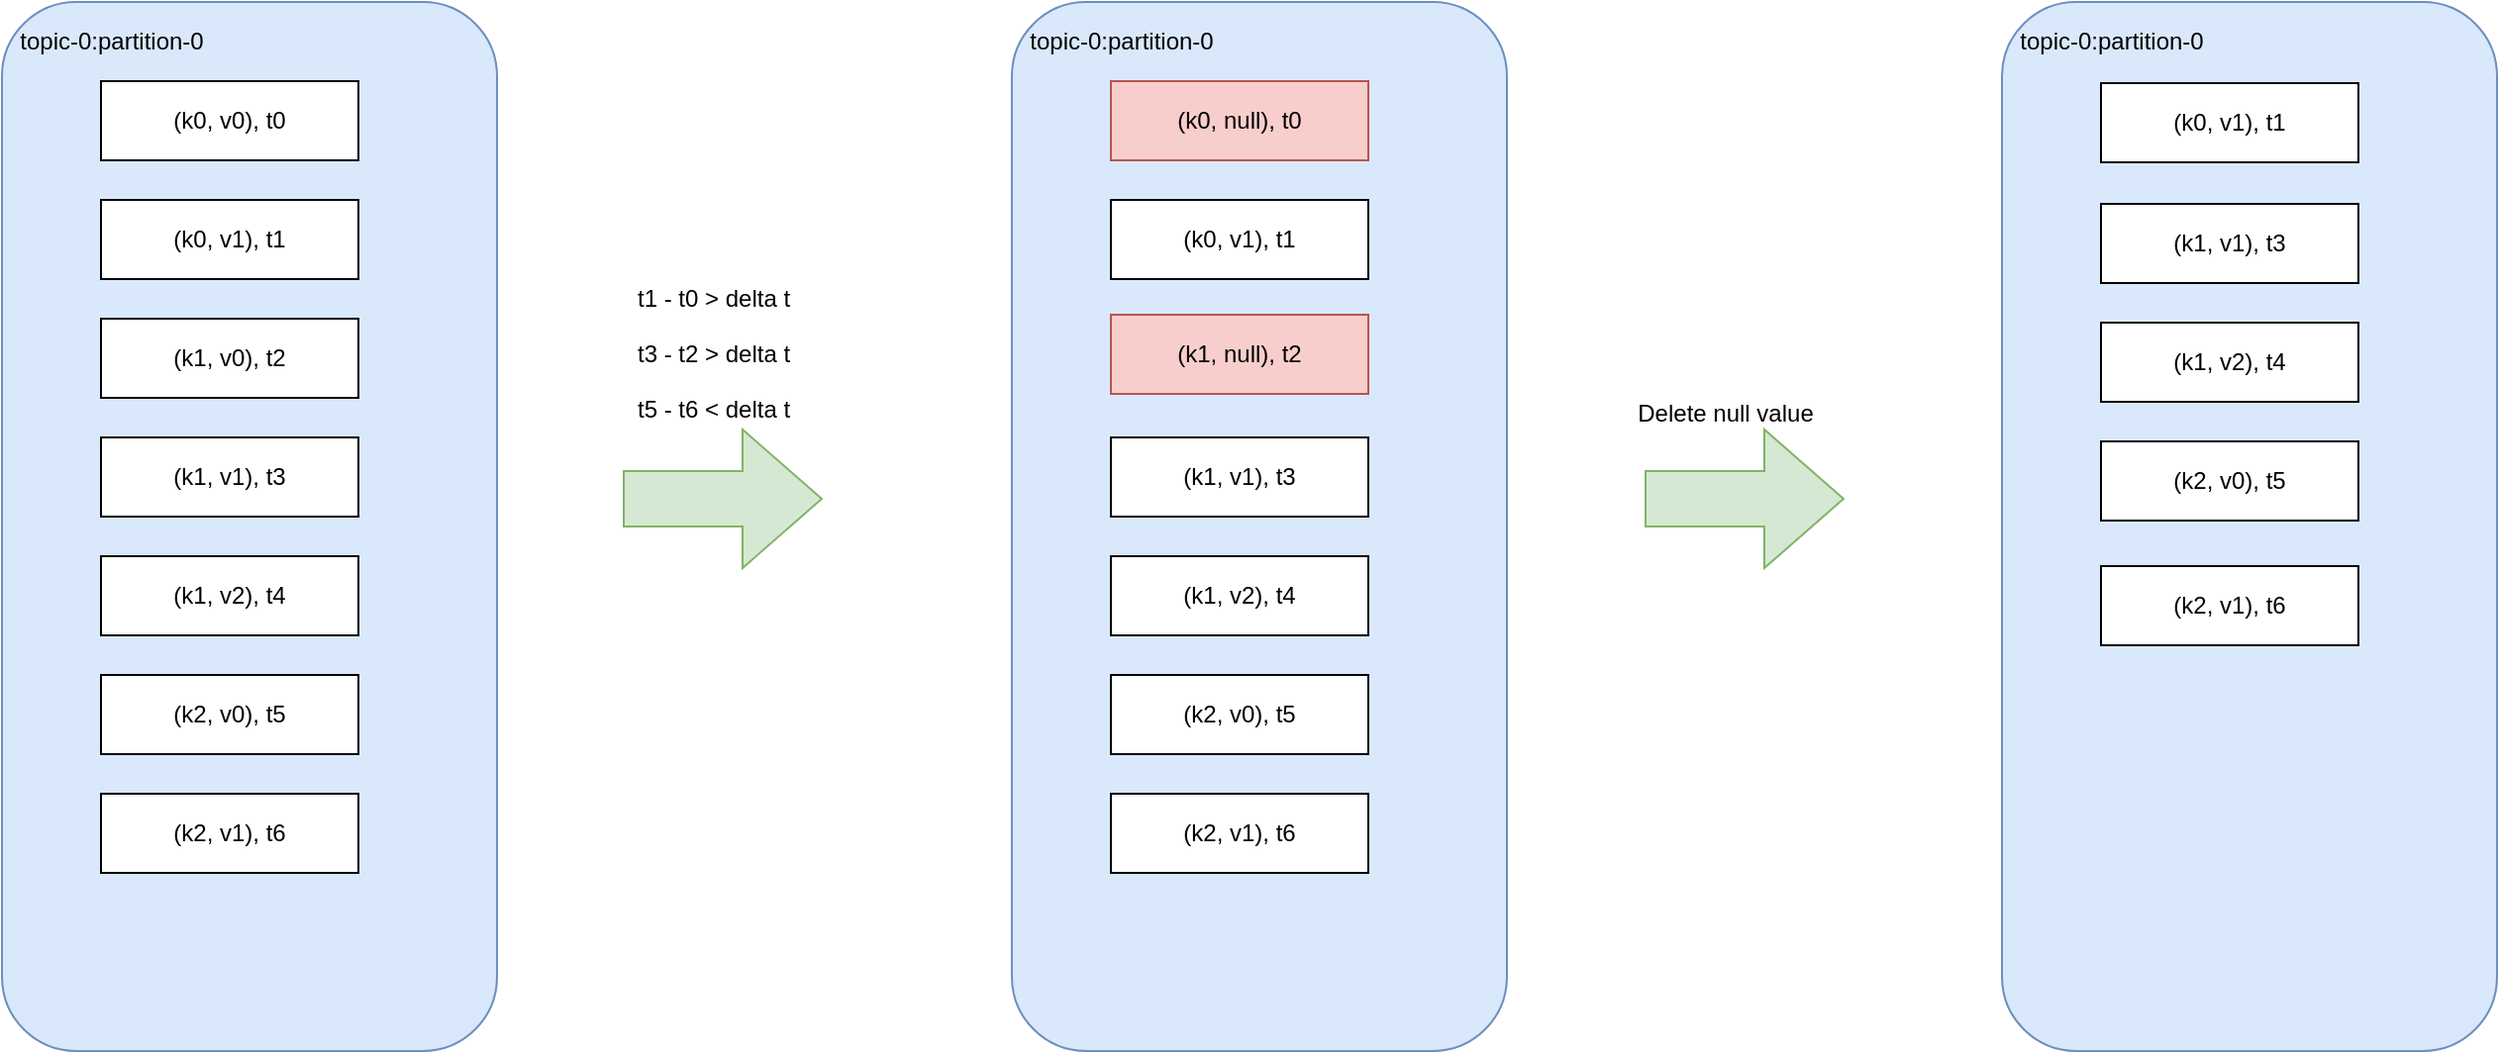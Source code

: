 <mxfile version="16.0.2" type="device"><diagram id="gBySeWboOO-7xeEaieq-" name="第 1 页"><mxGraphModel dx="1634" dy="912" grid="1" gridSize="10" guides="1" tooltips="1" connect="1" arrows="1" fold="1" page="1" pageScale="1" pageWidth="827" pageHeight="1169" math="0" shadow="0"><root><mxCell id="0"/><mxCell id="1" parent="0"/><mxCell id="xdpQnYtaY2TXMwqvu4ap-1" value="" style="rounded=1;whiteSpace=wrap;html=1;fillColor=#dae8fc;strokeColor=#6c8ebf;" parent="1" vertex="1"><mxGeometry x="50" y="60" width="250" height="530" as="geometry"/></mxCell><mxCell id="xdpQnYtaY2TXMwqvu4ap-2" value="(k0, v0), t0" style="rounded=0;whiteSpace=wrap;html=1;" parent="1" vertex="1"><mxGeometry x="100" y="100" width="130" height="40" as="geometry"/></mxCell><mxCell id="xdpQnYtaY2TXMwqvu4ap-3" value="topic-0:partition-0" style="text;html=1;align=center;verticalAlign=middle;resizable=0;points=[];autosize=1;strokeColor=none;fillColor=none;" parent="1" vertex="1"><mxGeometry x="50" y="70" width="110" height="20" as="geometry"/></mxCell><mxCell id="xdpQnYtaY2TXMwqvu4ap-10" value="(k0, v1), t1" style="rounded=0;whiteSpace=wrap;html=1;" parent="1" vertex="1"><mxGeometry x="100" y="160" width="130" height="40" as="geometry"/></mxCell><mxCell id="xdpQnYtaY2TXMwqvu4ap-11" value="(k1, v0), t2" style="rounded=0;whiteSpace=wrap;html=1;" parent="1" vertex="1"><mxGeometry x="100" y="220" width="130" height="40" as="geometry"/></mxCell><mxCell id="xdpQnYtaY2TXMwqvu4ap-12" value="(k1, v1), t3" style="rounded=0;whiteSpace=wrap;html=1;" parent="1" vertex="1"><mxGeometry x="100" y="280" width="130" height="40" as="geometry"/></mxCell><mxCell id="xdpQnYtaY2TXMwqvu4ap-13" value="(k1, v2), t4" style="rounded=0;whiteSpace=wrap;html=1;" parent="1" vertex="1"><mxGeometry x="100" y="340" width="130" height="40" as="geometry"/></mxCell><mxCell id="xdpQnYtaY2TXMwqvu4ap-14" value="(k2, v0), t5" style="rounded=0;whiteSpace=wrap;html=1;" parent="1" vertex="1"><mxGeometry x="100" y="400" width="130" height="40" as="geometry"/></mxCell><mxCell id="xdpQnYtaY2TXMwqvu4ap-15" value="(k2, v1), t6" style="rounded=0;whiteSpace=wrap;html=1;" parent="1" vertex="1"><mxGeometry x="100" y="460" width="130" height="40" as="geometry"/></mxCell><mxCell id="FtuNZv0k04H8WYzA2PSN-11" value="" style="rounded=1;whiteSpace=wrap;html=1;fillColor=#dae8fc;strokeColor=#6c8ebf;" vertex="1" parent="1"><mxGeometry x="560" y="60" width="250" height="530" as="geometry"/></mxCell><mxCell id="FtuNZv0k04H8WYzA2PSN-12" value="(k0, null), t0" style="rounded=0;whiteSpace=wrap;html=1;fillColor=#f8cecc;strokeColor=#b85450;" vertex="1" parent="1"><mxGeometry x="610" y="100" width="130" height="40" as="geometry"/></mxCell><mxCell id="FtuNZv0k04H8WYzA2PSN-13" value="topic-0:partition-0" style="text;html=1;align=center;verticalAlign=middle;resizable=0;points=[];autosize=1;strokeColor=none;fillColor=none;" vertex="1" parent="1"><mxGeometry x="560" y="70" width="110" height="20" as="geometry"/></mxCell><mxCell id="FtuNZv0k04H8WYzA2PSN-14" value="(k0, v1), t1" style="rounded=0;whiteSpace=wrap;html=1;" vertex="1" parent="1"><mxGeometry x="610" y="160" width="130" height="40" as="geometry"/></mxCell><mxCell id="FtuNZv0k04H8WYzA2PSN-15" value="(k1, null), t2" style="rounded=0;whiteSpace=wrap;html=1;fillColor=#f8cecc;strokeColor=#b85450;" vertex="1" parent="1"><mxGeometry x="610" y="218" width="130" height="40" as="geometry"/></mxCell><mxCell id="FtuNZv0k04H8WYzA2PSN-16" value="(k1, v1), t3" style="rounded=0;whiteSpace=wrap;html=1;" vertex="1" parent="1"><mxGeometry x="610" y="280" width="130" height="40" as="geometry"/></mxCell><mxCell id="FtuNZv0k04H8WYzA2PSN-17" value="(k1, v2), t4" style="rounded=0;whiteSpace=wrap;html=1;" vertex="1" parent="1"><mxGeometry x="610" y="340" width="130" height="40" as="geometry"/></mxCell><mxCell id="FtuNZv0k04H8WYzA2PSN-18" value="(k2, v0), t5" style="rounded=0;whiteSpace=wrap;html=1;" vertex="1" parent="1"><mxGeometry x="610" y="400" width="130" height="40" as="geometry"/></mxCell><mxCell id="FtuNZv0k04H8WYzA2PSN-19" value="(k2, v1), t6" style="rounded=0;whiteSpace=wrap;html=1;" vertex="1" parent="1"><mxGeometry x="610" y="460" width="130" height="40" as="geometry"/></mxCell><mxCell id="FtuNZv0k04H8WYzA2PSN-20" value="" style="rounded=1;whiteSpace=wrap;html=1;fillColor=#dae8fc;strokeColor=#6c8ebf;" vertex="1" parent="1"><mxGeometry x="1060" y="60" width="250" height="530" as="geometry"/></mxCell><mxCell id="FtuNZv0k04H8WYzA2PSN-22" value="topic-0:partition-0" style="text;html=1;align=center;verticalAlign=middle;resizable=0;points=[];autosize=1;strokeColor=none;fillColor=none;" vertex="1" parent="1"><mxGeometry x="1060" y="70" width="110" height="20" as="geometry"/></mxCell><mxCell id="FtuNZv0k04H8WYzA2PSN-23" value="(k0, v1), t1" style="rounded=0;whiteSpace=wrap;html=1;" vertex="1" parent="1"><mxGeometry x="1110" y="101" width="130" height="40" as="geometry"/></mxCell><mxCell id="FtuNZv0k04H8WYzA2PSN-25" value="(k1, v1), t3" style="rounded=0;whiteSpace=wrap;html=1;" vertex="1" parent="1"><mxGeometry x="1110" y="162" width="130" height="40" as="geometry"/></mxCell><mxCell id="FtuNZv0k04H8WYzA2PSN-26" value="(k1, v2), t4" style="rounded=0;whiteSpace=wrap;html=1;" vertex="1" parent="1"><mxGeometry x="1110" y="222" width="130" height="40" as="geometry"/></mxCell><mxCell id="FtuNZv0k04H8WYzA2PSN-27" value="(k2, v0), t5" style="rounded=0;whiteSpace=wrap;html=1;" vertex="1" parent="1"><mxGeometry x="1110" y="282" width="130" height="40" as="geometry"/></mxCell><mxCell id="FtuNZv0k04H8WYzA2PSN-28" value="(k2, v1), t6" style="rounded=0;whiteSpace=wrap;html=1;" vertex="1" parent="1"><mxGeometry x="1110" y="345" width="130" height="40" as="geometry"/></mxCell><mxCell id="FtuNZv0k04H8WYzA2PSN-29" value="t1 - t0 &amp;gt; delta t" style="text;html=1;align=center;verticalAlign=middle;resizable=0;points=[];autosize=1;strokeColor=none;fillColor=none;" vertex="1" parent="1"><mxGeometry x="364" y="200" width="90" height="20" as="geometry"/></mxCell><mxCell id="FtuNZv0k04H8WYzA2PSN-30" value="t3 - t2 &amp;gt; delta t" style="text;html=1;align=center;verticalAlign=middle;resizable=0;points=[];autosize=1;strokeColor=none;fillColor=none;" vertex="1" parent="1"><mxGeometry x="364" y="228" width="90" height="20" as="geometry"/></mxCell><mxCell id="FtuNZv0k04H8WYzA2PSN-31" value="t5 - t6 &amp;lt; delta t" style="text;html=1;align=center;verticalAlign=middle;resizable=0;points=[];autosize=1;strokeColor=none;fillColor=none;" vertex="1" parent="1"><mxGeometry x="364" y="256" width="90" height="20" as="geometry"/></mxCell><mxCell id="FtuNZv0k04H8WYzA2PSN-32" value="" style="html=1;shadow=0;dashed=0;align=center;verticalAlign=middle;shape=mxgraph.arrows2.arrow;dy=0.6;dx=40;notch=0;fillColor=#d5e8d4;strokeColor=#82b366;" vertex="1" parent="1"><mxGeometry x="364" y="276" width="100" height="70" as="geometry"/></mxCell><mxCell id="FtuNZv0k04H8WYzA2PSN-36" value="" style="html=1;shadow=0;dashed=0;align=center;verticalAlign=middle;shape=mxgraph.arrows2.arrow;dy=0.6;dx=40;notch=0;fillColor=#d5e8d4;strokeColor=#82b366;" vertex="1" parent="1"><mxGeometry x="880" y="276" width="100" height="70" as="geometry"/></mxCell><mxCell id="FtuNZv0k04H8WYzA2PSN-37" value="Delete null value" style="text;html=1;align=center;verticalAlign=middle;resizable=0;points=[];autosize=1;strokeColor=none;fillColor=none;" vertex="1" parent="1"><mxGeometry x="870" y="258" width="100" height="20" as="geometry"/></mxCell></root></mxGraphModel></diagram></mxfile>